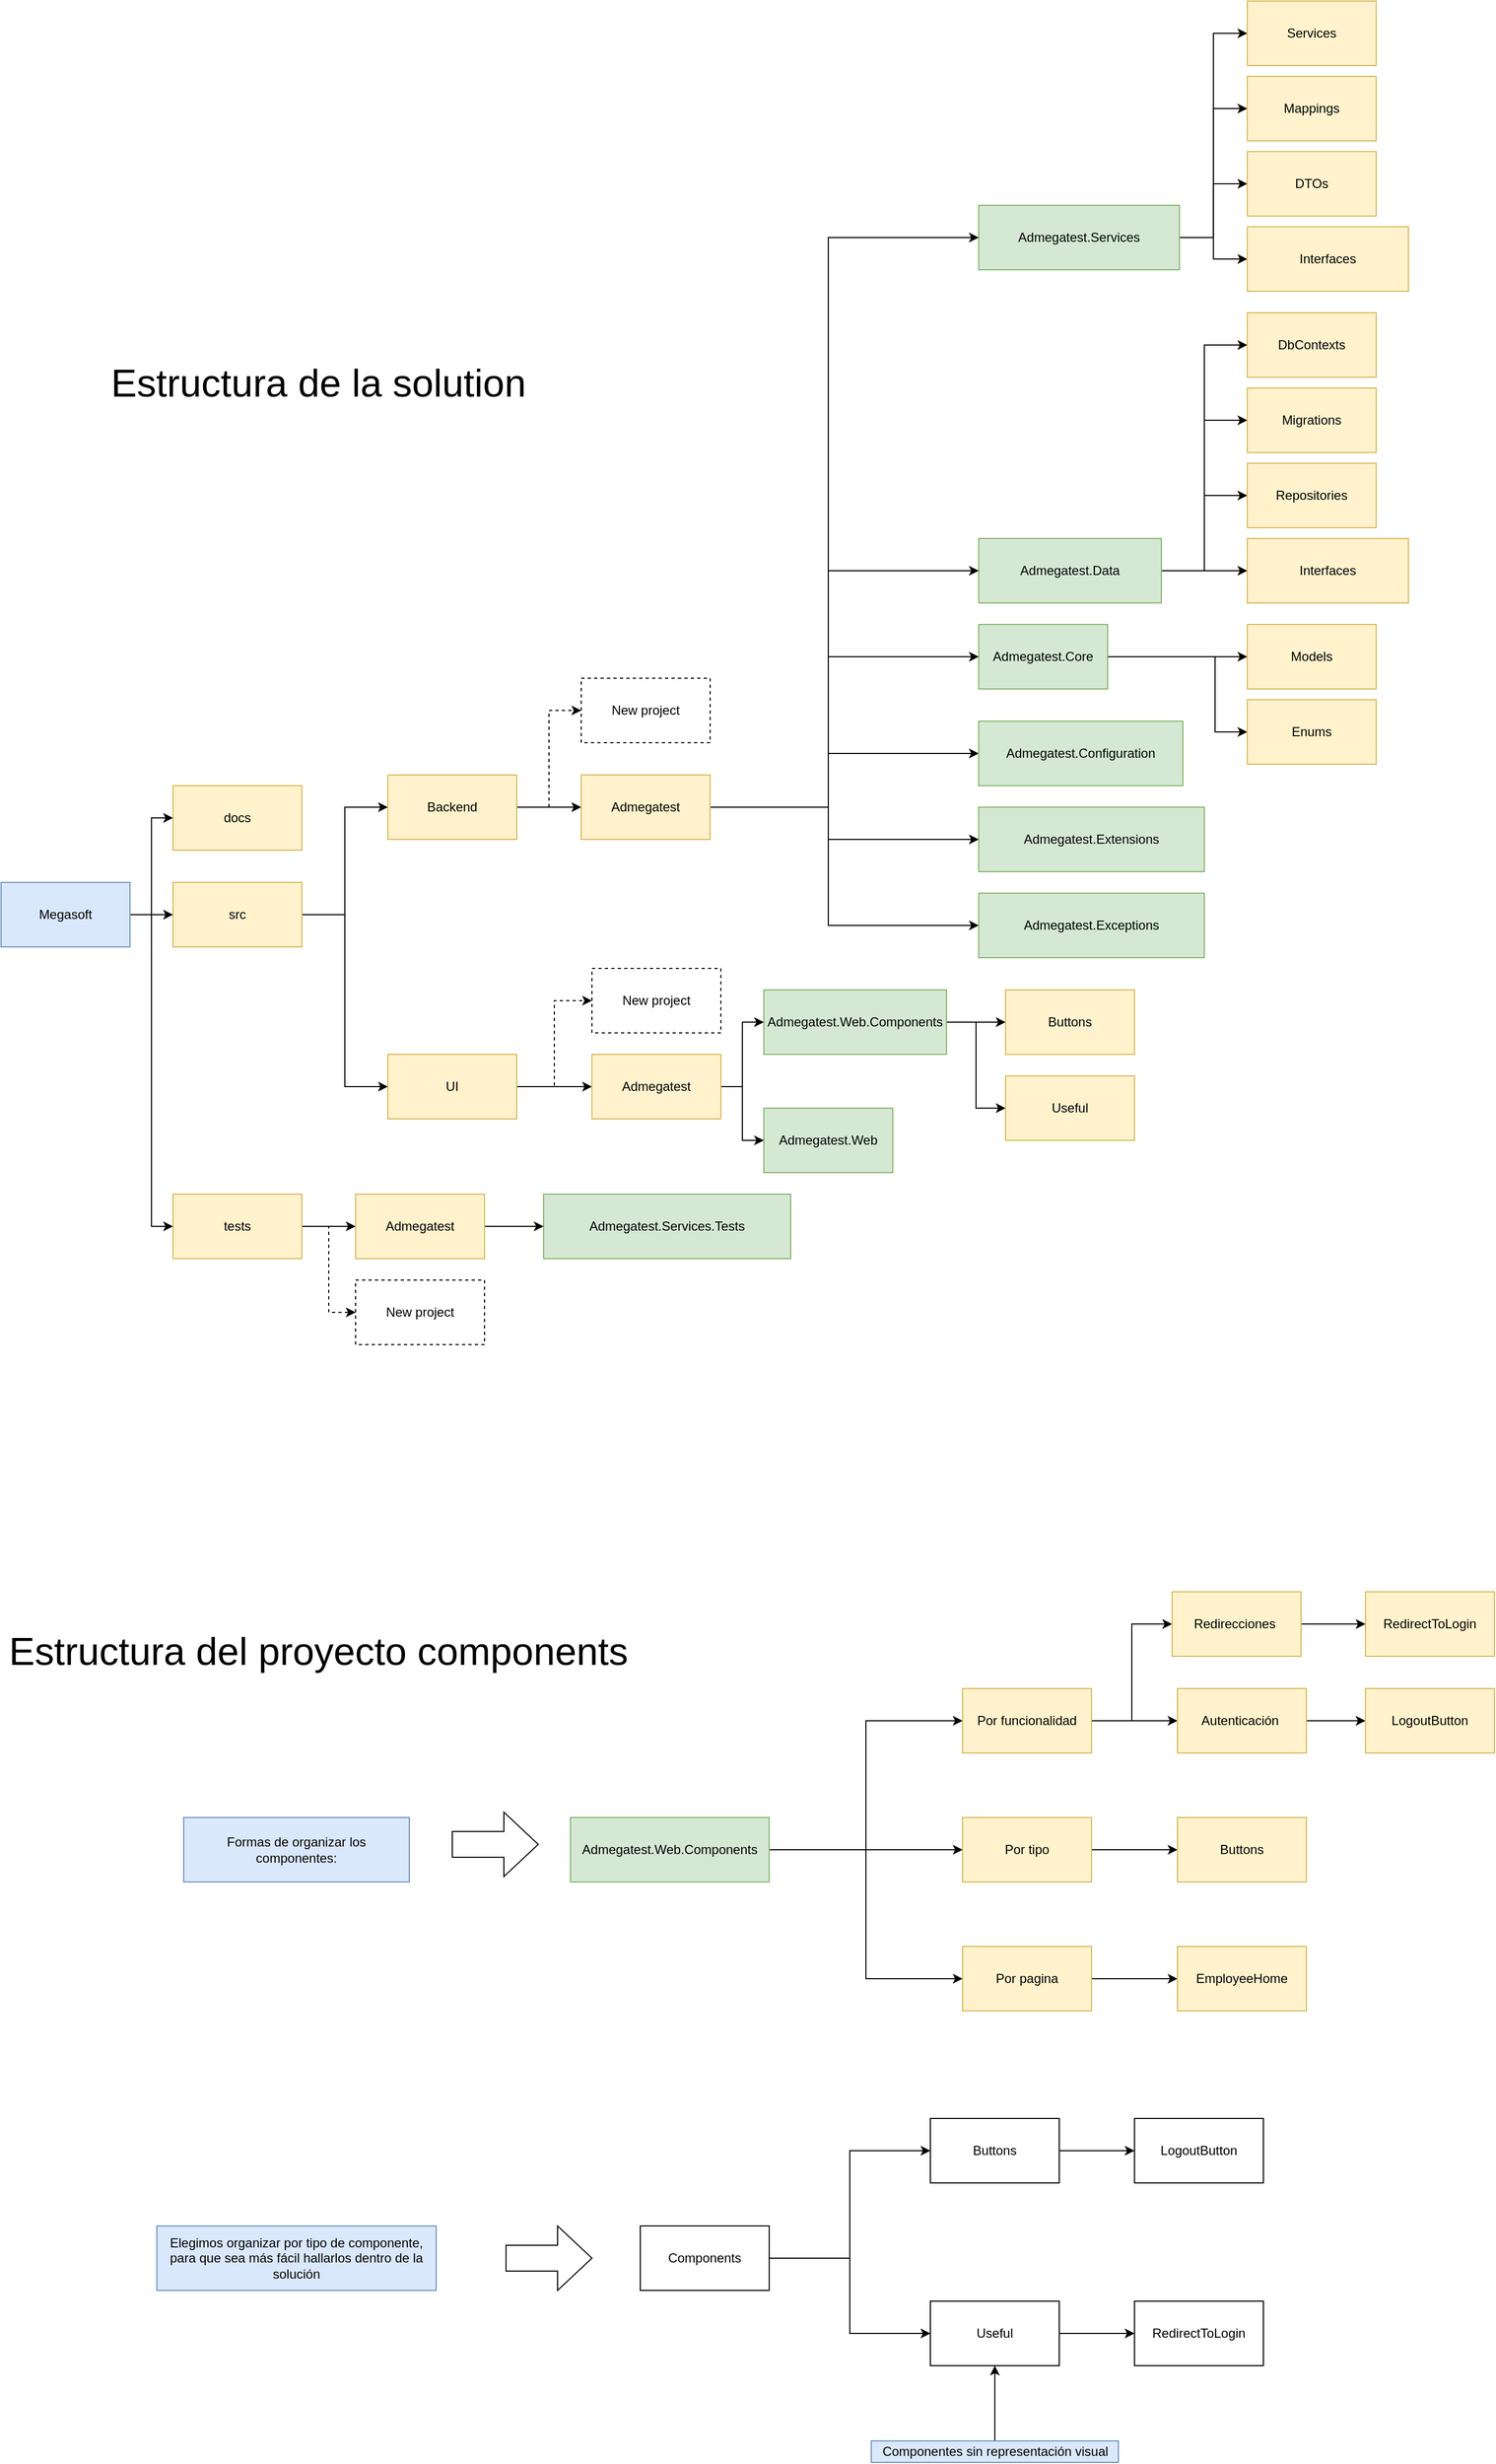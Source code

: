 <mxfile version="16.1.2" type="device"><diagram id="PDCmfziCpAZ-koUjeLh8" name="Page-1"><mxGraphModel dx="760" dy="-1203" grid="1" gridSize="10" guides="1" tooltips="1" connect="1" arrows="1" fold="1" page="1" pageScale="1" pageWidth="1600" pageHeight="900" math="0" shadow="0"><root><mxCell id="0"/><mxCell id="1" parent="0"/><mxCell id="swfH_vW_m71U7Ki1Hbsm-206" style="edgeStyle=orthogonalEdgeStyle;rounded=0;orthogonalLoop=1;jettySize=auto;html=1;" parent="1" source="swfH_vW_m71U7Ki1Hbsm-158" target="swfH_vW_m71U7Ki1Hbsm-205" edge="1"><mxGeometry relative="1" as="geometry"/></mxCell><mxCell id="swfH_vW_m71U7Ki1Hbsm-219" style="edgeStyle=orthogonalEdgeStyle;rounded=0;orthogonalLoop=1;jettySize=auto;html=1;entryX=0;entryY=0.5;entryDx=0;entryDy=0;dashed=1;" parent="1" source="swfH_vW_m71U7Ki1Hbsm-158" target="swfH_vW_m71U7Ki1Hbsm-216" edge="1"><mxGeometry relative="1" as="geometry"/></mxCell><mxCell id="swfH_vW_m71U7Ki1Hbsm-158" value="UI" style="whiteSpace=wrap;html=1;fillColor=#fff2cc;strokeColor=#d6b656;" parent="1" vertex="1"><mxGeometry x="1430" y="3660" width="120" height="60" as="geometry"/></mxCell><mxCell id="swfH_vW_m71U7Ki1Hbsm-159" value="Admegatest.Extensions" style="whiteSpace=wrap;html=1;fillColor=#d5e8d4;strokeColor=#82b366;" parent="1" vertex="1"><mxGeometry x="1980" y="3430" width="210" height="60" as="geometry"/></mxCell><mxCell id="swfH_vW_m71U7Ki1Hbsm-210" style="edgeStyle=orthogonalEdgeStyle;rounded=0;orthogonalLoop=1;jettySize=auto;html=1;entryX=0;entryY=0.5;entryDx=0;entryDy=0;" parent="1" source="swfH_vW_m71U7Ki1Hbsm-161" target="swfH_vW_m71U7Ki1Hbsm-209" edge="1"><mxGeometry relative="1" as="geometry"/></mxCell><mxCell id="swfH_vW_m71U7Ki1Hbsm-220" style="edgeStyle=orthogonalEdgeStyle;rounded=0;orthogonalLoop=1;jettySize=auto;html=1;entryX=0;entryY=0.5;entryDx=0;entryDy=0;dashed=1;" parent="1" source="swfH_vW_m71U7Ki1Hbsm-161" target="swfH_vW_m71U7Ki1Hbsm-217" edge="1"><mxGeometry relative="1" as="geometry"/></mxCell><mxCell id="swfH_vW_m71U7Ki1Hbsm-161" value="tests" style="whiteSpace=wrap;html=1;fillColor=#fff2cc;strokeColor=#d6b656;" parent="1" vertex="1"><mxGeometry x="1230" y="3790" width="120" height="60" as="geometry"/></mxCell><mxCell id="swfH_vW_m71U7Ki1Hbsm-162" value="docs" style="whiteSpace=wrap;html=1;fillColor=#fff2cc;strokeColor=#d6b656;" parent="1" vertex="1"><mxGeometry x="1230" y="3410" width="120" height="60" as="geometry"/></mxCell><mxCell id="swfH_vW_m71U7Ki1Hbsm-163" style="edgeStyle=orthogonalEdgeStyle;rounded=0;orthogonalLoop=1;jettySize=auto;html=1;entryX=0;entryY=0.5;entryDx=0;entryDy=0;" parent="1" source="swfH_vW_m71U7Ki1Hbsm-165" target="swfH_vW_m71U7Ki1Hbsm-193" edge="1"><mxGeometry relative="1" as="geometry"/></mxCell><mxCell id="swfH_vW_m71U7Ki1Hbsm-164" style="edgeStyle=orthogonalEdgeStyle;rounded=0;orthogonalLoop=1;jettySize=auto;html=1;entryX=0;entryY=0.5;entryDx=0;entryDy=0;" parent="1" source="swfH_vW_m71U7Ki1Hbsm-165" target="swfH_vW_m71U7Ki1Hbsm-194" edge="1"><mxGeometry relative="1" as="geometry"><Array as="points"><mxPoint x="2200" y="3290"/><mxPoint x="2200" y="3360"/></Array></mxGeometry></mxCell><mxCell id="swfH_vW_m71U7Ki1Hbsm-165" value="Admegatest.Core" style="whiteSpace=wrap;html=1;fillColor=#d5e8d4;strokeColor=#82b366;" parent="1" vertex="1"><mxGeometry x="1980" y="3260" width="120" height="60" as="geometry"/></mxCell><mxCell id="swfH_vW_m71U7Ki1Hbsm-166" value="Admegatest.Services.Tests" style="whiteSpace=wrap;html=1;fillColor=#d5e8d4;strokeColor=#82b366;" parent="1" vertex="1"><mxGeometry x="1575" y="3790" width="230" height="60" as="geometry"/></mxCell><mxCell id="swfH_vW_m71U7Ki1Hbsm-167" value="Admegatest.Web" style="whiteSpace=wrap;html=1;labelBackgroundColor=none;fillColor=#d5e8d4;strokeColor=#82b366;" parent="1" vertex="1"><mxGeometry x="1780.0" y="3710" width="120" height="60" as="geometry"/></mxCell><mxCell id="swfH_vW_m71U7Ki1Hbsm-168" style="edgeStyle=orthogonalEdgeStyle;rounded=0;orthogonalLoop=1;jettySize=auto;html=1;entryX=0;entryY=0.5;entryDx=0;entryDy=0;" parent="1" source="swfH_vW_m71U7Ki1Hbsm-172" target="swfH_vW_m71U7Ki1Hbsm-174" edge="1"><mxGeometry relative="1" as="geometry"/></mxCell><mxCell id="swfH_vW_m71U7Ki1Hbsm-169" style="edgeStyle=orthogonalEdgeStyle;rounded=0;orthogonalLoop=1;jettySize=auto;html=1;entryX=0;entryY=0.5;entryDx=0;entryDy=0;" parent="1" source="swfH_vW_m71U7Ki1Hbsm-172" target="swfH_vW_m71U7Ki1Hbsm-191" edge="1"><mxGeometry relative="1" as="geometry"/></mxCell><mxCell id="swfH_vW_m71U7Ki1Hbsm-170" style="edgeStyle=orthogonalEdgeStyle;rounded=0;orthogonalLoop=1;jettySize=auto;html=1;entryX=0;entryY=0.5;entryDx=0;entryDy=0;" parent="1" source="swfH_vW_m71U7Ki1Hbsm-172" target="swfH_vW_m71U7Ki1Hbsm-192" edge="1"><mxGeometry relative="1" as="geometry"/></mxCell><mxCell id="swfH_vW_m71U7Ki1Hbsm-171" style="edgeStyle=orthogonalEdgeStyle;rounded=0;orthogonalLoop=1;jettySize=auto;html=1;entryX=0;entryY=0.5;entryDx=0;entryDy=0;" parent="1" source="swfH_vW_m71U7Ki1Hbsm-172" target="swfH_vW_m71U7Ki1Hbsm-173" edge="1"><mxGeometry relative="1" as="geometry"/></mxCell><mxCell id="swfH_vW_m71U7Ki1Hbsm-172" value="Admegatest.Services" style="whiteSpace=wrap;html=1;fillColor=#d5e8d4;strokeColor=#82b366;" parent="1" vertex="1"><mxGeometry x="1980" y="2870" width="186.87" height="60" as="geometry"/></mxCell><mxCell id="swfH_vW_m71U7Ki1Hbsm-173" value="Services" style="whiteSpace=wrap;html=1;labelBackgroundColor=none;fillColor=#fff2cc;strokeColor=#d6b656;" parent="1" vertex="1"><mxGeometry x="2230" y="2680" width="120" height="60" as="geometry"/></mxCell><mxCell id="swfH_vW_m71U7Ki1Hbsm-174" value="Interfaces" style="whiteSpace=wrap;html=1;labelBackgroundColor=none;fillColor=#fff2cc;strokeColor=#d6b656;" parent="1" vertex="1"><mxGeometry x="2230" y="2890" width="150" height="60" as="geometry"/></mxCell><mxCell id="swfH_vW_m71U7Ki1Hbsm-175" style="edgeStyle=orthogonalEdgeStyle;rounded=0;orthogonalLoop=1;jettySize=auto;html=1;entryX=0;entryY=0.5;entryDx=0;entryDy=0;" parent="1" source="swfH_vW_m71U7Ki1Hbsm-179" target="swfH_vW_m71U7Ki1Hbsm-189" edge="1"><mxGeometry relative="1" as="geometry"/></mxCell><mxCell id="swfH_vW_m71U7Ki1Hbsm-176" style="edgeStyle=orthogonalEdgeStyle;rounded=0;orthogonalLoop=1;jettySize=auto;html=1;exitX=1;exitY=0.5;exitDx=0;exitDy=0;" parent="1" source="swfH_vW_m71U7Ki1Hbsm-179" target="swfH_vW_m71U7Ki1Hbsm-181" edge="1"><mxGeometry relative="1" as="geometry"/></mxCell><mxCell id="swfH_vW_m71U7Ki1Hbsm-177" style="edgeStyle=orthogonalEdgeStyle;rounded=0;orthogonalLoop=1;jettySize=auto;html=1;entryX=0;entryY=0.5;entryDx=0;entryDy=0;" parent="1" source="swfH_vW_m71U7Ki1Hbsm-179" target="swfH_vW_m71U7Ki1Hbsm-180" edge="1"><mxGeometry relative="1" as="geometry"><Array as="points"><mxPoint x="2190" y="3210"/><mxPoint x="2190" y="3140"/></Array></mxGeometry></mxCell><mxCell id="swfH_vW_m71U7Ki1Hbsm-178" style="edgeStyle=orthogonalEdgeStyle;rounded=0;orthogonalLoop=1;jettySize=auto;html=1;entryX=0;entryY=0.5;entryDx=0;entryDy=0;" parent="1" source="swfH_vW_m71U7Ki1Hbsm-179" target="swfH_vW_m71U7Ki1Hbsm-190" edge="1"><mxGeometry relative="1" as="geometry"/></mxCell><mxCell id="swfH_vW_m71U7Ki1Hbsm-179" value="Admegatest.Data" style="whiteSpace=wrap;html=1;fillColor=#d5e8d4;strokeColor=#82b366;" parent="1" vertex="1"><mxGeometry x="1980" y="3180" width="170" height="60" as="geometry"/></mxCell><mxCell id="swfH_vW_m71U7Ki1Hbsm-180" value="Repositories" style="whiteSpace=wrap;html=1;labelBackgroundColor=none;fillColor=#fff2cc;strokeColor=#d6b656;" parent="1" vertex="1"><mxGeometry x="2230" y="3110" width="120" height="60" as="geometry"/></mxCell><mxCell id="swfH_vW_m71U7Ki1Hbsm-181" value="Interfaces" style="whiteSpace=wrap;html=1;labelBackgroundColor=none;fillColor=#fff2cc;strokeColor=#d6b656;" parent="1" vertex="1"><mxGeometry x="2230" y="3180" width="150" height="60" as="geometry"/></mxCell><mxCell id="swfH_vW_m71U7Ki1Hbsm-182" style="edgeStyle=orthogonalEdgeStyle;rounded=0;orthogonalLoop=1;jettySize=auto;html=1;" parent="1" source="swfH_vW_m71U7Ki1Hbsm-185" target="swfH_vW_m71U7Ki1Hbsm-188" edge="1"><mxGeometry relative="1" as="geometry"/></mxCell><mxCell id="swfH_vW_m71U7Ki1Hbsm-183" style="edgeStyle=orthogonalEdgeStyle;rounded=0;orthogonalLoop=1;jettySize=auto;html=1;entryX=0;entryY=0.5;entryDx=0;entryDy=0;" parent="1" source="swfH_vW_m71U7Ki1Hbsm-185" target="swfH_vW_m71U7Ki1Hbsm-162" edge="1"><mxGeometry relative="1" as="geometry"/></mxCell><mxCell id="swfH_vW_m71U7Ki1Hbsm-184" style="edgeStyle=orthogonalEdgeStyle;rounded=0;orthogonalLoop=1;jettySize=auto;html=1;entryX=0;entryY=0.5;entryDx=0;entryDy=0;" parent="1" source="swfH_vW_m71U7Ki1Hbsm-185" target="swfH_vW_m71U7Ki1Hbsm-161" edge="1"><mxGeometry relative="1" as="geometry"/></mxCell><mxCell id="swfH_vW_m71U7Ki1Hbsm-185" value="Megasoft" style="whiteSpace=wrap;html=1;labelBackgroundColor=none;fillColor=#dae8fc;strokeColor=#6c8ebf;" parent="1" vertex="1"><mxGeometry x="1070" y="3500" width="120" height="60" as="geometry"/></mxCell><mxCell id="swfH_vW_m71U7Ki1Hbsm-186" style="edgeStyle=orthogonalEdgeStyle;rounded=0;orthogonalLoop=1;jettySize=auto;html=1;entryX=0;entryY=0.5;entryDx=0;entryDy=0;" parent="1" source="swfH_vW_m71U7Ki1Hbsm-188" target="swfH_vW_m71U7Ki1Hbsm-158" edge="1"><mxGeometry relative="1" as="geometry"/></mxCell><mxCell id="swfH_vW_m71U7Ki1Hbsm-187" style="edgeStyle=orthogonalEdgeStyle;rounded=0;orthogonalLoop=1;jettySize=auto;html=1;entryX=0;entryY=0.5;entryDx=0;entryDy=0;" parent="1" source="swfH_vW_m71U7Ki1Hbsm-188" target="swfH_vW_m71U7Ki1Hbsm-202" edge="1"><mxGeometry relative="1" as="geometry"/></mxCell><mxCell id="swfH_vW_m71U7Ki1Hbsm-188" value="src" style="whiteSpace=wrap;html=1;fillColor=#fff2cc;strokeColor=#d6b656;" parent="1" vertex="1"><mxGeometry x="1230" y="3500" width="120" height="60" as="geometry"/></mxCell><mxCell id="swfH_vW_m71U7Ki1Hbsm-189" value="Migrations" style="whiteSpace=wrap;html=1;fillColor=#fff2cc;strokeColor=#d6b656;" parent="1" vertex="1"><mxGeometry x="2230" y="3040" width="120" height="60" as="geometry"/></mxCell><mxCell id="swfH_vW_m71U7Ki1Hbsm-190" value="DbContexts" style="whiteSpace=wrap;html=1;fillColor=#fff2cc;strokeColor=#d6b656;" parent="1" vertex="1"><mxGeometry x="2230" y="2970" width="120" height="60" as="geometry"/></mxCell><mxCell id="swfH_vW_m71U7Ki1Hbsm-191" value="&lt;span&gt;DTOs&lt;/span&gt;" style="whiteSpace=wrap;html=1;fillColor=#fff2cc;strokeColor=#d6b656;" parent="1" vertex="1"><mxGeometry x="2230" y="2820" width="120" height="60" as="geometry"/></mxCell><mxCell id="swfH_vW_m71U7Ki1Hbsm-192" value="&lt;span&gt;Mappings&lt;/span&gt;" style="whiteSpace=wrap;html=1;fillColor=#fff2cc;strokeColor=#d6b656;" parent="1" vertex="1"><mxGeometry x="2230" y="2750" width="120" height="60" as="geometry"/></mxCell><mxCell id="swfH_vW_m71U7Ki1Hbsm-193" value="&lt;span&gt;Models&lt;/span&gt;" style="whiteSpace=wrap;html=1;fillColor=#fff2cc;strokeColor=#d6b656;" parent="1" vertex="1"><mxGeometry x="2230" y="3260" width="120" height="60" as="geometry"/></mxCell><mxCell id="swfH_vW_m71U7Ki1Hbsm-194" value="&lt;span&gt;Enums&lt;/span&gt;" style="whiteSpace=wrap;html=1;fillColor=#fff2cc;strokeColor=#d6b656;" parent="1" vertex="1"><mxGeometry x="2230" y="3330" width="120" height="60" as="geometry"/></mxCell><mxCell id="30ZU7mrTV6rlCsiJZDhu-33" style="edgeStyle=orthogonalEdgeStyle;rounded=0;orthogonalLoop=1;jettySize=auto;html=1;entryX=0;entryY=0.5;entryDx=0;entryDy=0;fontSize=36;" parent="1" source="swfH_vW_m71U7Ki1Hbsm-195" target="30ZU7mrTV6rlCsiJZDhu-32" edge="1"><mxGeometry relative="1" as="geometry"/></mxCell><mxCell id="30ZU7mrTV6rlCsiJZDhu-35" style="edgeStyle=orthogonalEdgeStyle;rounded=0;orthogonalLoop=1;jettySize=auto;html=1;entryX=0;entryY=0.5;entryDx=0;entryDy=0;fontSize=36;" parent="1" source="swfH_vW_m71U7Ki1Hbsm-195" target="30ZU7mrTV6rlCsiJZDhu-34" edge="1"><mxGeometry relative="1" as="geometry"/></mxCell><mxCell id="swfH_vW_m71U7Ki1Hbsm-195" value="Admegatest.Web.Components" style="whiteSpace=wrap;html=1;labelBackgroundColor=none;fillColor=#d5e8d4;strokeColor=#82b366;" parent="1" vertex="1"><mxGeometry x="1780" y="3600" width="170" height="60" as="geometry"/></mxCell><mxCell id="swfH_vW_m71U7Ki1Hbsm-196" style="edgeStyle=orthogonalEdgeStyle;rounded=0;orthogonalLoop=1;jettySize=auto;html=1;entryX=0;entryY=0.5;entryDx=0;entryDy=0;" parent="1" target="swfH_vW_m71U7Ki1Hbsm-165" edge="1"><mxGeometry relative="1" as="geometry"><mxPoint x="1730" y="3430" as="sourcePoint"/><Array as="points"><mxPoint x="1840" y="3430"/><mxPoint x="1840" y="3290"/></Array></mxGeometry></mxCell><mxCell id="swfH_vW_m71U7Ki1Hbsm-197" style="edgeStyle=orthogonalEdgeStyle;rounded=0;orthogonalLoop=1;jettySize=auto;html=1;entryX=0;entryY=0.5;entryDx=0;entryDy=0;" parent="1" target="swfH_vW_m71U7Ki1Hbsm-203" edge="1"><mxGeometry relative="1" as="geometry"><mxPoint x="1730" y="3430" as="sourcePoint"/><Array as="points"><mxPoint x="1840" y="3430"/><mxPoint x="1840" y="3380"/></Array></mxGeometry></mxCell><mxCell id="swfH_vW_m71U7Ki1Hbsm-198" style="edgeStyle=orthogonalEdgeStyle;rounded=0;orthogonalLoop=1;jettySize=auto;html=1;entryX=0;entryY=0.5;entryDx=0;entryDy=0;" parent="1" target="swfH_vW_m71U7Ki1Hbsm-159" edge="1"><mxGeometry relative="1" as="geometry"><mxPoint x="1740" y="3430" as="sourcePoint"/><Array as="points"><mxPoint x="1840" y="3430"/><mxPoint x="1840" y="3460"/></Array></mxGeometry></mxCell><mxCell id="swfH_vW_m71U7Ki1Hbsm-199" style="edgeStyle=orthogonalEdgeStyle;rounded=0;orthogonalLoop=1;jettySize=auto;html=1;entryX=0;entryY=0.5;entryDx=0;entryDy=0;" parent="1" target="swfH_vW_m71U7Ki1Hbsm-179" edge="1"><mxGeometry relative="1" as="geometry"><mxPoint x="1770" y="3430" as="sourcePoint"/><Array as="points"><mxPoint x="1840" y="3430"/><mxPoint x="1840" y="3210"/></Array></mxGeometry></mxCell><mxCell id="swfH_vW_m71U7Ki1Hbsm-200" style="edgeStyle=orthogonalEdgeStyle;rounded=0;orthogonalLoop=1;jettySize=auto;html=1;entryX=0;entryY=0.5;entryDx=0;entryDy=0;" parent="1" target="swfH_vW_m71U7Ki1Hbsm-204" edge="1"><mxGeometry relative="1" as="geometry"><mxPoint x="1770" y="3430" as="sourcePoint"/><Array as="points"><mxPoint x="1840" y="3430"/><mxPoint x="1840" y="3540"/></Array></mxGeometry></mxCell><mxCell id="swfH_vW_m71U7Ki1Hbsm-201" style="edgeStyle=orthogonalEdgeStyle;rounded=0;orthogonalLoop=1;jettySize=auto;html=1;entryX=0;entryY=0.5;entryDx=0;entryDy=0;" parent="1" target="swfH_vW_m71U7Ki1Hbsm-172" edge="1"><mxGeometry relative="1" as="geometry"><Array as="points"><mxPoint x="1840" y="3430"/><mxPoint x="1840" y="2900"/></Array><mxPoint x="1750" y="3430" as="sourcePoint"/></mxGeometry></mxCell><mxCell id="swfH_vW_m71U7Ki1Hbsm-214" style="edgeStyle=orthogonalEdgeStyle;rounded=0;orthogonalLoop=1;jettySize=auto;html=1;entryX=0;entryY=0.5;entryDx=0;entryDy=0;" parent="1" source="swfH_vW_m71U7Ki1Hbsm-202" target="swfH_vW_m71U7Ki1Hbsm-213" edge="1"><mxGeometry relative="1" as="geometry"/></mxCell><mxCell id="swfH_vW_m71U7Ki1Hbsm-218" style="edgeStyle=orthogonalEdgeStyle;rounded=0;orthogonalLoop=1;jettySize=auto;html=1;entryX=0;entryY=0.5;entryDx=0;entryDy=0;dashed=1;" parent="1" source="swfH_vW_m71U7Ki1Hbsm-202" target="swfH_vW_m71U7Ki1Hbsm-215" edge="1"><mxGeometry relative="1" as="geometry"/></mxCell><mxCell id="swfH_vW_m71U7Ki1Hbsm-202" value="Backend" style="whiteSpace=wrap;html=1;labelBackgroundColor=none;fillColor=#fff2cc;strokeColor=#d6b656;" parent="1" vertex="1"><mxGeometry x="1430" y="3400" width="120" height="60" as="geometry"/></mxCell><mxCell id="swfH_vW_m71U7Ki1Hbsm-203" value="Admegatest.Configuration" style="whiteSpace=wrap;html=1;fillColor=#d5e8d4;strokeColor=#82b366;" parent="1" vertex="1"><mxGeometry x="1980" y="3350" width="190" height="60" as="geometry"/></mxCell><mxCell id="swfH_vW_m71U7Ki1Hbsm-204" value="Admegatest.Exceptions" style="whiteSpace=wrap;html=1;fillColor=#d5e8d4;strokeColor=#82b366;" parent="1" vertex="1"><mxGeometry x="1980" y="3510" width="210" height="60" as="geometry"/></mxCell><mxCell id="swfH_vW_m71U7Ki1Hbsm-207" style="edgeStyle=orthogonalEdgeStyle;rounded=0;orthogonalLoop=1;jettySize=auto;html=1;entryX=0;entryY=0.5;entryDx=0;entryDy=0;" parent="1" source="swfH_vW_m71U7Ki1Hbsm-205" target="swfH_vW_m71U7Ki1Hbsm-195" edge="1"><mxGeometry relative="1" as="geometry"/></mxCell><mxCell id="swfH_vW_m71U7Ki1Hbsm-208" style="edgeStyle=orthogonalEdgeStyle;rounded=0;orthogonalLoop=1;jettySize=auto;html=1;entryX=0;entryY=0.5;entryDx=0;entryDy=0;" parent="1" source="swfH_vW_m71U7Ki1Hbsm-205" target="swfH_vW_m71U7Ki1Hbsm-167" edge="1"><mxGeometry relative="1" as="geometry"/></mxCell><mxCell id="swfH_vW_m71U7Ki1Hbsm-205" value="Admegatest" style="whiteSpace=wrap;html=1;fillColor=#fff2cc;strokeColor=#d6b656;" parent="1" vertex="1"><mxGeometry x="1620" y="3660" width="120" height="60" as="geometry"/></mxCell><mxCell id="swfH_vW_m71U7Ki1Hbsm-211" style="edgeStyle=orthogonalEdgeStyle;rounded=0;orthogonalLoop=1;jettySize=auto;html=1;entryX=0;entryY=0.5;entryDx=0;entryDy=0;" parent="1" source="swfH_vW_m71U7Ki1Hbsm-209" target="swfH_vW_m71U7Ki1Hbsm-166" edge="1"><mxGeometry relative="1" as="geometry"/></mxCell><mxCell id="swfH_vW_m71U7Ki1Hbsm-209" value="Admegatest" style="whiteSpace=wrap;html=1;fillColor=#fff2cc;strokeColor=#d6b656;" parent="1" vertex="1"><mxGeometry x="1400" y="3790" width="120" height="60" as="geometry"/></mxCell><mxCell id="swfH_vW_m71U7Ki1Hbsm-213" value="Admegatest" style="whiteSpace=wrap;html=1;fillColor=#fff2cc;strokeColor=#d6b656;" parent="1" vertex="1"><mxGeometry x="1610" y="3400" width="120" height="60" as="geometry"/></mxCell><mxCell id="swfH_vW_m71U7Ki1Hbsm-215" value="New project" style="whiteSpace=wrap;html=1;dashed=1;" parent="1" vertex="1"><mxGeometry x="1610" y="3310" width="120" height="60" as="geometry"/></mxCell><mxCell id="swfH_vW_m71U7Ki1Hbsm-216" value="New project" style="whiteSpace=wrap;html=1;dashed=1;" parent="1" vertex="1"><mxGeometry x="1620" y="3580" width="120" height="60" as="geometry"/></mxCell><mxCell id="swfH_vW_m71U7Ki1Hbsm-217" value="New project" style="whiteSpace=wrap;html=1;dashed=1;" parent="1" vertex="1"><mxGeometry x="1400" y="3870" width="120" height="60" as="geometry"/></mxCell><mxCell id="30ZU7mrTV6rlCsiJZDhu-24" style="edgeStyle=orthogonalEdgeStyle;rounded=0;orthogonalLoop=1;jettySize=auto;html=1;entryX=0;entryY=0.5;entryDx=0;entryDy=0;" parent="1" source="30ZU7mrTV6rlCsiJZDhu-7" target="30ZU7mrTV6rlCsiJZDhu-8" edge="1"><mxGeometry relative="1" as="geometry"/></mxCell><mxCell id="30ZU7mrTV6rlCsiJZDhu-26" style="edgeStyle=orthogonalEdgeStyle;rounded=0;orthogonalLoop=1;jettySize=auto;html=1;entryX=0;entryY=0.5;entryDx=0;entryDy=0;" parent="1" source="30ZU7mrTV6rlCsiJZDhu-7" target="30ZU7mrTV6rlCsiJZDhu-9" edge="1"><mxGeometry relative="1" as="geometry"/></mxCell><mxCell id="30ZU7mrTV6rlCsiJZDhu-30" style="edgeStyle=orthogonalEdgeStyle;rounded=0;orthogonalLoop=1;jettySize=auto;html=1;fontSize=36;" parent="1" source="30ZU7mrTV6rlCsiJZDhu-7" target="30ZU7mrTV6rlCsiJZDhu-13" edge="1"><mxGeometry relative="1" as="geometry"><Array as="points"><mxPoint x="1875" y="4400"/><mxPoint x="1875" y="4520"/></Array></mxGeometry></mxCell><mxCell id="30ZU7mrTV6rlCsiJZDhu-7" value="Admegatest.Web.Components" style="whiteSpace=wrap;html=1;fillColor=#d5e8d4;strokeColor=#82b366;" parent="1" vertex="1"><mxGeometry x="1600" y="4370" width="185" height="60" as="geometry"/></mxCell><mxCell id="30ZU7mrTV6rlCsiJZDhu-45" style="edgeStyle=orthogonalEdgeStyle;rounded=0;orthogonalLoop=1;jettySize=auto;html=1;entryX=0;entryY=0.5;entryDx=0;entryDy=0;fontSize=12;" parent="1" source="30ZU7mrTV6rlCsiJZDhu-8" target="30ZU7mrTV6rlCsiJZDhu-44" edge="1"><mxGeometry relative="1" as="geometry"/></mxCell><mxCell id="30ZU7mrTV6rlCsiJZDhu-48" style="edgeStyle=orthogonalEdgeStyle;rounded=0;orthogonalLoop=1;jettySize=auto;html=1;entryX=0;entryY=0.5;entryDx=0;entryDy=0;fontSize=12;" parent="1" source="30ZU7mrTV6rlCsiJZDhu-8" target="30ZU7mrTV6rlCsiJZDhu-47" edge="1"><mxGeometry relative="1" as="geometry"/></mxCell><mxCell id="30ZU7mrTV6rlCsiJZDhu-8" value="Por funcionalidad" style="whiteSpace=wrap;html=1;fillColor=#fff2cc;strokeColor=#d6b656;" parent="1" vertex="1"><mxGeometry x="1965" y="4250" width="120" height="60" as="geometry"/></mxCell><mxCell id="30ZU7mrTV6rlCsiJZDhu-29" style="edgeStyle=orthogonalEdgeStyle;rounded=0;orthogonalLoop=1;jettySize=auto;html=1;entryX=0;entryY=0.5;entryDx=0;entryDy=0;fontSize=36;" parent="1" source="30ZU7mrTV6rlCsiJZDhu-9" target="30ZU7mrTV6rlCsiJZDhu-16" edge="1"><mxGeometry relative="1" as="geometry"/></mxCell><mxCell id="30ZU7mrTV6rlCsiJZDhu-9" value="Por tipo" style="whiteSpace=wrap;html=1;fillColor=#fff2cc;strokeColor=#d6b656;" parent="1" vertex="1"><mxGeometry x="1965" y="4370" width="120" height="60" as="geometry"/></mxCell><mxCell id="30ZU7mrTV6rlCsiJZDhu-10" value="RedirectToLogin" style="whiteSpace=wrap;html=1;fillColor=#fff2cc;strokeColor=#d6b656;" parent="1" vertex="1"><mxGeometry x="2340" y="4160" width="120" height="60" as="geometry"/></mxCell><mxCell id="30ZU7mrTV6rlCsiJZDhu-31" style="edgeStyle=orthogonalEdgeStyle;rounded=0;orthogonalLoop=1;jettySize=auto;html=1;fontSize=36;" parent="1" source="30ZU7mrTV6rlCsiJZDhu-13" target="30ZU7mrTV6rlCsiJZDhu-17" edge="1"><mxGeometry relative="1" as="geometry"/></mxCell><mxCell id="30ZU7mrTV6rlCsiJZDhu-13" value="Por pagina" style="whiteSpace=wrap;html=1;fillColor=#fff2cc;strokeColor=#d6b656;" parent="1" vertex="1"><mxGeometry x="1965" y="4490" width="120" height="60" as="geometry"/></mxCell><mxCell id="30ZU7mrTV6rlCsiJZDhu-15" value="LogoutButton" style="whiteSpace=wrap;html=1;" parent="1" vertex="1"><mxGeometry x="2125" y="4650" width="120" height="60" as="geometry"/></mxCell><mxCell id="30ZU7mrTV6rlCsiJZDhu-16" value="Buttons" style="whiteSpace=wrap;html=1;fillColor=#fff2cc;strokeColor=#d6b656;" parent="1" vertex="1"><mxGeometry x="2165" y="4370" width="120" height="60" as="geometry"/></mxCell><mxCell id="30ZU7mrTV6rlCsiJZDhu-17" value="EmployeeHome" style="whiteSpace=wrap;html=1;fillColor=#fff2cc;strokeColor=#d6b656;" parent="1" vertex="1"><mxGeometry x="2165" y="4490" width="120" height="60" as="geometry"/></mxCell><mxCell id="30ZU7mrTV6rlCsiJZDhu-21" style="edgeStyle=orthogonalEdgeStyle;rounded=0;orthogonalLoop=1;jettySize=auto;html=1;entryX=0;entryY=0.5;entryDx=0;entryDy=0;" parent="1" source="30ZU7mrTV6rlCsiJZDhu-19" target="30ZU7mrTV6rlCsiJZDhu-20" edge="1"><mxGeometry relative="1" as="geometry"/></mxCell><mxCell id="30ZU7mrTV6rlCsiJZDhu-37" style="edgeStyle=orthogonalEdgeStyle;rounded=0;orthogonalLoop=1;jettySize=auto;html=1;entryX=0;entryY=0.5;entryDx=0;entryDy=0;fontSize=36;" parent="1" source="30ZU7mrTV6rlCsiJZDhu-19" target="30ZU7mrTV6rlCsiJZDhu-36" edge="1"><mxGeometry relative="1" as="geometry"/></mxCell><mxCell id="30ZU7mrTV6rlCsiJZDhu-19" value="Components" style="whiteSpace=wrap;html=1;" parent="1" vertex="1"><mxGeometry x="1665" y="4750" width="120" height="60" as="geometry"/></mxCell><mxCell id="30ZU7mrTV6rlCsiJZDhu-22" style="edgeStyle=orthogonalEdgeStyle;rounded=0;orthogonalLoop=1;jettySize=auto;html=1;entryX=0;entryY=0.5;entryDx=0;entryDy=0;" parent="1" source="30ZU7mrTV6rlCsiJZDhu-20" target="30ZU7mrTV6rlCsiJZDhu-15" edge="1"><mxGeometry relative="1" as="geometry"/></mxCell><mxCell id="30ZU7mrTV6rlCsiJZDhu-20" value="Buttons" style="whiteSpace=wrap;html=1;" parent="1" vertex="1"><mxGeometry x="1935" y="4650" width="120" height="60" as="geometry"/></mxCell><mxCell id="30ZU7mrTV6rlCsiJZDhu-23" value="RedirectToLogin" style="whiteSpace=wrap;html=1;" parent="1" vertex="1"><mxGeometry x="2125" y="4820" width="120" height="60" as="geometry"/></mxCell><mxCell id="30ZU7mrTV6rlCsiJZDhu-27" value="Estructura de la solution" style="text;html=1;align=center;verticalAlign=middle;resizable=0;points=[];autosize=1;strokeColor=none;fillColor=none;fontSize=36;" parent="1" vertex="1"><mxGeometry x="1165" y="3010" width="400" height="50" as="geometry"/></mxCell><mxCell id="30ZU7mrTV6rlCsiJZDhu-28" value="Estructura del proyecto components" style="text;html=1;align=center;verticalAlign=middle;resizable=0;points=[];autosize=1;strokeColor=none;fillColor=none;fontSize=36;" parent="1" vertex="1"><mxGeometry x="1070" y="4190" width="590" height="50" as="geometry"/></mxCell><mxCell id="30ZU7mrTV6rlCsiJZDhu-32" value="Buttons" style="whiteSpace=wrap;html=1;fillColor=#fff2cc;strokeColor=#d6b656;" parent="1" vertex="1"><mxGeometry x="2005.0" y="3600" width="120" height="60" as="geometry"/></mxCell><mxCell id="30ZU7mrTV6rlCsiJZDhu-34" value="Useful" style="whiteSpace=wrap;html=1;fillColor=#fff2cc;strokeColor=#d6b656;" parent="1" vertex="1"><mxGeometry x="2005.0" y="3680" width="120" height="60" as="geometry"/></mxCell><mxCell id="30ZU7mrTV6rlCsiJZDhu-38" style="edgeStyle=orthogonalEdgeStyle;rounded=0;orthogonalLoop=1;jettySize=auto;html=1;entryX=0;entryY=0.5;entryDx=0;entryDy=0;fontSize=36;" parent="1" source="30ZU7mrTV6rlCsiJZDhu-36" target="30ZU7mrTV6rlCsiJZDhu-23" edge="1"><mxGeometry relative="1" as="geometry"/></mxCell><mxCell id="30ZU7mrTV6rlCsiJZDhu-36" value="Useful" style="whiteSpace=wrap;html=1;" parent="1" vertex="1"><mxGeometry x="1935" y="4820" width="120" height="60" as="geometry"/></mxCell><mxCell id="30ZU7mrTV6rlCsiJZDhu-41" value="" style="shape=singleArrow;whiteSpace=wrap;html=1;arrowWidth=0.4;arrowSize=0.4;fontSize=12;" parent="1" vertex="1"><mxGeometry x="1540" y="4750" width="80" height="60" as="geometry"/></mxCell><mxCell id="30ZU7mrTV6rlCsiJZDhu-43" style="edgeStyle=orthogonalEdgeStyle;rounded=0;orthogonalLoop=1;jettySize=auto;html=1;fontSize=12;" parent="1" source="30ZU7mrTV6rlCsiJZDhu-42" target="30ZU7mrTV6rlCsiJZDhu-36" edge="1"><mxGeometry relative="1" as="geometry"/></mxCell><mxCell id="30ZU7mrTV6rlCsiJZDhu-42" value="Componentes sin representación visual" style="text;html=1;align=center;verticalAlign=middle;resizable=0;points=[];autosize=1;strokeColor=#6c8ebf;fillColor=#dae8fc;fontSize=12;" parent="1" vertex="1"><mxGeometry x="1880" y="4950" width="230" height="20" as="geometry"/></mxCell><mxCell id="30ZU7mrTV6rlCsiJZDhu-46" style="edgeStyle=orthogonalEdgeStyle;rounded=0;orthogonalLoop=1;jettySize=auto;html=1;fontSize=12;" parent="1" source="30ZU7mrTV6rlCsiJZDhu-44" target="30ZU7mrTV6rlCsiJZDhu-10" edge="1"><mxGeometry relative="1" as="geometry"/></mxCell><mxCell id="30ZU7mrTV6rlCsiJZDhu-44" value="Redirecciones&amp;nbsp;" style="whiteSpace=wrap;html=1;fontSize=12;fillColor=#fff2cc;strokeColor=#d6b656;" parent="1" vertex="1"><mxGeometry x="2160" y="4160" width="120" height="60" as="geometry"/></mxCell><mxCell id="30ZU7mrTV6rlCsiJZDhu-50" style="edgeStyle=orthogonalEdgeStyle;rounded=0;orthogonalLoop=1;jettySize=auto;html=1;entryX=0;entryY=0.5;entryDx=0;entryDy=0;fontSize=12;" parent="1" source="30ZU7mrTV6rlCsiJZDhu-47" target="30ZU7mrTV6rlCsiJZDhu-49" edge="1"><mxGeometry relative="1" as="geometry"/></mxCell><mxCell id="30ZU7mrTV6rlCsiJZDhu-47" value="Autenticación&amp;nbsp;" style="whiteSpace=wrap;html=1;fontSize=12;fillColor=#fff2cc;strokeColor=#d6b656;" parent="1" vertex="1"><mxGeometry x="2165" y="4250" width="120" height="60" as="geometry"/></mxCell><mxCell id="30ZU7mrTV6rlCsiJZDhu-49" value="LogoutButton" style="whiteSpace=wrap;html=1;fontSize=12;fillColor=#fff2cc;strokeColor=#d6b656;" parent="1" vertex="1"><mxGeometry x="2340" y="4250" width="120" height="60" as="geometry"/></mxCell><mxCell id="bSYD6NXMkzbGv430xJIl-2" value="" style="shape=singleArrow;whiteSpace=wrap;html=1;arrowWidth=0.4;arrowSize=0.4;fontSize=12;" vertex="1" parent="1"><mxGeometry x="1490" y="4365" width="80" height="60" as="geometry"/></mxCell><mxCell id="bSYD6NXMkzbGv430xJIl-3" value="Formas de organizar los componentes:" style="whiteSpace=wrap;html=1;fillColor=#dae8fc;strokeColor=#6c8ebf;" vertex="1" parent="1"><mxGeometry x="1240" y="4370" width="210" height="60" as="geometry"/></mxCell><mxCell id="bSYD6NXMkzbGv430xJIl-5" value="Elegimos organizar por tipo de componente,&lt;br&gt;para que sea más fácil hallarlos dentro de la solución" style="whiteSpace=wrap;html=1;fillColor=#dae8fc;strokeColor=#6c8ebf;" vertex="1" parent="1"><mxGeometry x="1215" y="4750" width="260" height="60" as="geometry"/></mxCell></root></mxGraphModel></diagram></mxfile>